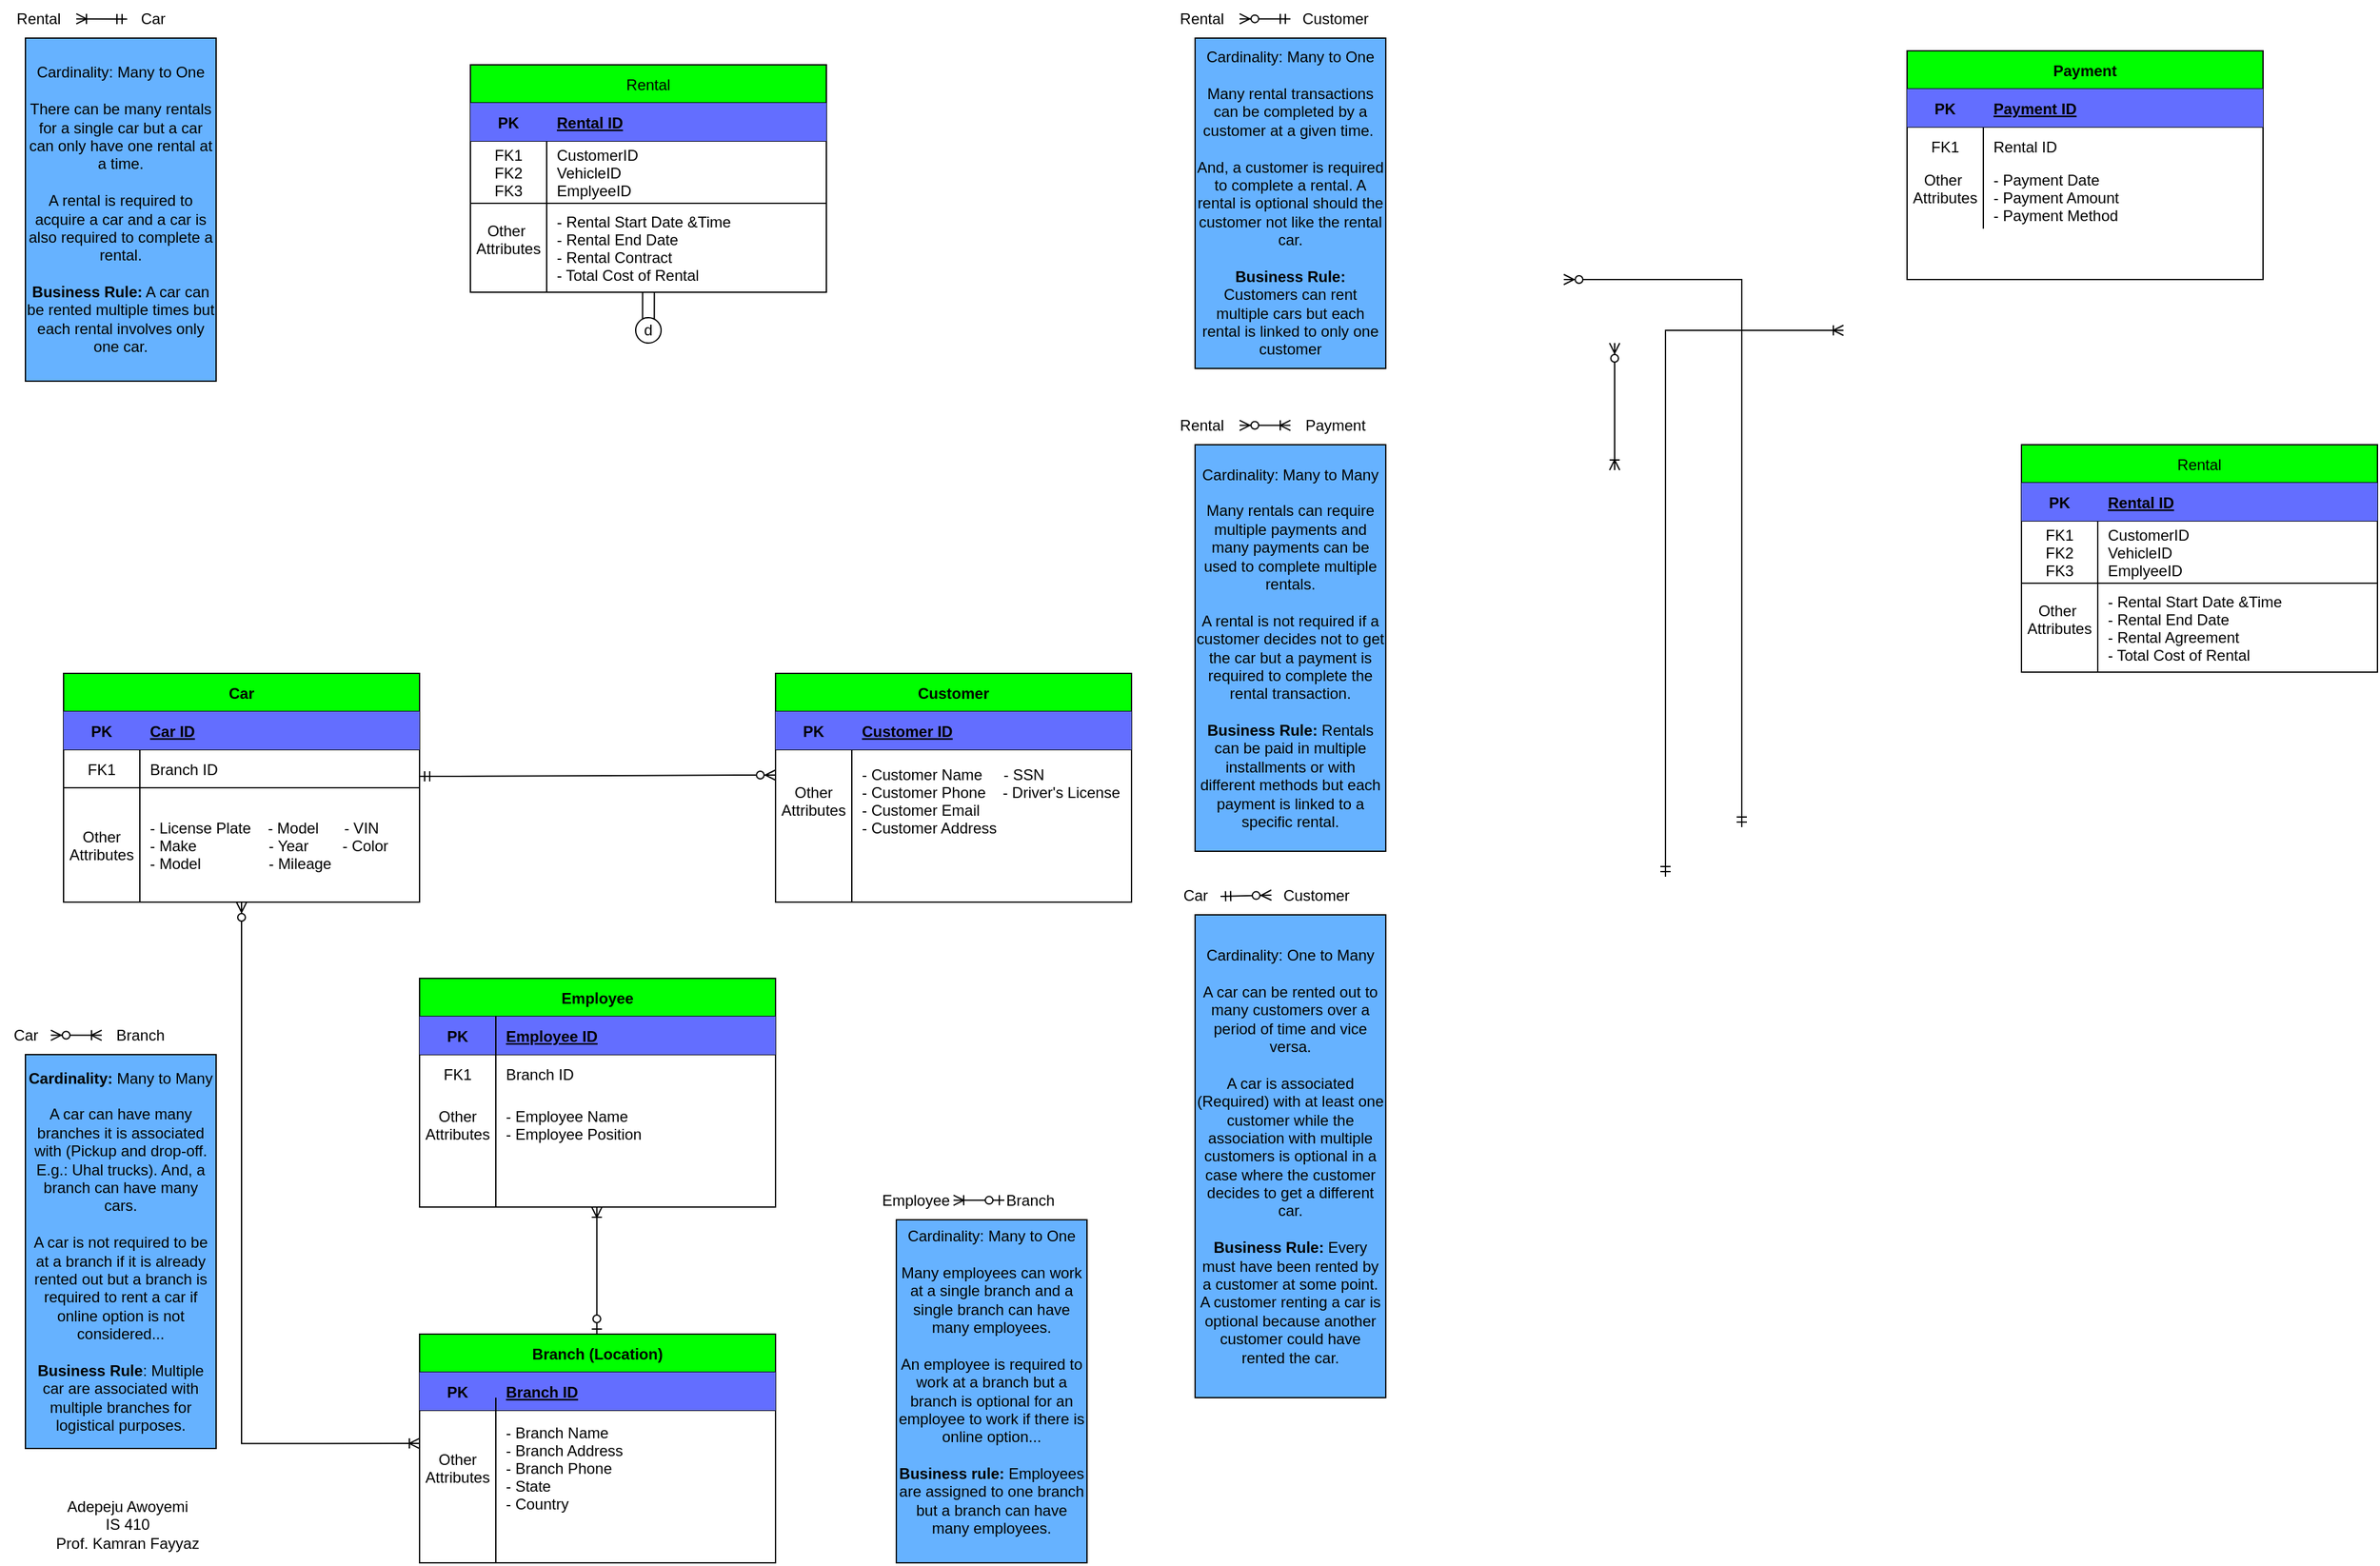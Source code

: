 <mxfile version="24.7.1" type="github">
  <diagram id="R2lEEEUBdFMjLlhIrx00" name="Page-1">
    <mxGraphModel dx="1318" dy="555" grid="1" gridSize="10" guides="1" tooltips="1" connect="1" arrows="1" fold="1" page="1" pageScale="1" pageWidth="850" pageHeight="1100" math="0" shadow="0" extFonts="Permanent Marker^https://fonts.googleapis.com/css?family=Permanent+Marker">
      <root>
        <mxCell id="0" />
        <mxCell id="1" parent="0" />
        <mxCell id="5-_W_V20jvPb3o29qMEB-1" value="Customer" style="shape=table;startSize=30;container=1;collapsible=1;childLayout=tableLayout;fixedRows=1;rowLines=0;fontStyle=1;align=center;resizeLast=1;fillColor=#00FF00;" vertex="1" parent="1">
          <mxGeometry x="640" y="530" width="280" height="180" as="geometry" />
        </mxCell>
        <mxCell id="5-_W_V20jvPb3o29qMEB-2" value="" style="shape=partialRectangle;collapsible=0;dropTarget=0;pointerEvents=0;fillColor=none;points=[[0,0.5],[1,0.5]];portConstraint=eastwest;top=0;left=0;right=0;bottom=1;" vertex="1" parent="5-_W_V20jvPb3o29qMEB-1">
          <mxGeometry y="30" width="280" height="30" as="geometry" />
        </mxCell>
        <mxCell id="5-_W_V20jvPb3o29qMEB-3" value="PK" style="shape=partialRectangle;overflow=hidden;connectable=0;fillColor=#636EFF;top=0;left=0;bottom=0;right=0;fontStyle=1;" vertex="1" parent="5-_W_V20jvPb3o29qMEB-2">
          <mxGeometry width="60" height="30" as="geometry">
            <mxRectangle width="60" height="30" as="alternateBounds" />
          </mxGeometry>
        </mxCell>
        <mxCell id="5-_W_V20jvPb3o29qMEB-4" value="Customer ID" style="shape=partialRectangle;overflow=hidden;connectable=0;fillColor=#636EFF;top=0;left=0;bottom=0;right=0;align=left;spacingLeft=6;fontStyle=5;" vertex="1" parent="5-_W_V20jvPb3o29qMEB-2">
          <mxGeometry x="60" width="220" height="30" as="geometry">
            <mxRectangle width="220" height="30" as="alternateBounds" />
          </mxGeometry>
        </mxCell>
        <mxCell id="5-_W_V20jvPb3o29qMEB-5" value="" style="shape=partialRectangle;collapsible=0;dropTarget=0;pointerEvents=0;fillColor=none;points=[[0,0.5],[1,0.5]];portConstraint=eastwest;top=0;left=0;right=0;bottom=0;" vertex="1" parent="5-_W_V20jvPb3o29qMEB-1">
          <mxGeometry y="60" width="280" height="80" as="geometry" />
        </mxCell>
        <mxCell id="5-_W_V20jvPb3o29qMEB-6" value="Other&#xa;Attributes" style="shape=partialRectangle;overflow=hidden;connectable=0;fillColor=none;top=0;left=0;bottom=0;right=0;" vertex="1" parent="5-_W_V20jvPb3o29qMEB-5">
          <mxGeometry width="60" height="80" as="geometry">
            <mxRectangle width="60" height="80" as="alternateBounds" />
          </mxGeometry>
        </mxCell>
        <mxCell id="5-_W_V20jvPb3o29qMEB-7" value="- Customer Name     - SSN&#xa;- Customer Phone    - Driver&#39;s License &#xa;- Customer Email&#xa;- Customer Address" style="shape=partialRectangle;overflow=hidden;connectable=0;fillColor=none;top=0;left=0;bottom=0;right=0;align=left;spacingLeft=6;" vertex="1" parent="5-_W_V20jvPb3o29qMEB-5">
          <mxGeometry x="60" width="220" height="80" as="geometry">
            <mxRectangle width="220" height="80" as="alternateBounds" />
          </mxGeometry>
        </mxCell>
        <mxCell id="5-_W_V20jvPb3o29qMEB-8" value="Employee" style="shape=table;startSize=30;container=1;collapsible=1;childLayout=tableLayout;fixedRows=1;rowLines=0;fontStyle=1;align=center;resizeLast=1;fillColor=#00FF00;" vertex="1" parent="1">
          <mxGeometry x="360" y="770" width="280" height="180" as="geometry" />
        </mxCell>
        <mxCell id="5-_W_V20jvPb3o29qMEB-9" value="" style="shape=partialRectangle;collapsible=0;dropTarget=0;pointerEvents=0;fillColor=none;points=[[0,0.5],[1,0.5]];portConstraint=eastwest;top=0;left=0;right=0;bottom=1;" vertex="1" parent="5-_W_V20jvPb3o29qMEB-8">
          <mxGeometry y="30" width="280" height="30" as="geometry" />
        </mxCell>
        <mxCell id="5-_W_V20jvPb3o29qMEB-10" value="PK" style="shape=partialRectangle;overflow=hidden;connectable=0;fillColor=#636EFF;top=0;left=0;bottom=0;right=0;fontStyle=1;" vertex="1" parent="5-_W_V20jvPb3o29qMEB-9">
          <mxGeometry width="60" height="30" as="geometry">
            <mxRectangle width="60" height="30" as="alternateBounds" />
          </mxGeometry>
        </mxCell>
        <mxCell id="5-_W_V20jvPb3o29qMEB-11" value="Employee ID" style="shape=partialRectangle;overflow=hidden;connectable=0;fillColor=#636EFF;top=0;left=0;bottom=0;right=0;align=left;spacingLeft=6;fontStyle=5;" vertex="1" parent="5-_W_V20jvPb3o29qMEB-9">
          <mxGeometry x="60" width="220" height="30" as="geometry">
            <mxRectangle width="220" height="30" as="alternateBounds" />
          </mxGeometry>
        </mxCell>
        <mxCell id="5-_W_V20jvPb3o29qMEB-12" value="" style="shape=partialRectangle;collapsible=0;dropTarget=0;pointerEvents=0;fillColor=none;points=[[0,0.5],[1,0.5]];portConstraint=eastwest;top=0;left=0;right=0;bottom=0;" vertex="1" parent="5-_W_V20jvPb3o29qMEB-8">
          <mxGeometry y="60" width="280" height="30" as="geometry" />
        </mxCell>
        <mxCell id="5-_W_V20jvPb3o29qMEB-13" value="FK1" style="shape=partialRectangle;overflow=hidden;connectable=0;fillColor=none;top=0;left=0;bottom=0;right=0;" vertex="1" parent="5-_W_V20jvPb3o29qMEB-12">
          <mxGeometry width="60" height="30" as="geometry">
            <mxRectangle width="60" height="30" as="alternateBounds" />
          </mxGeometry>
        </mxCell>
        <mxCell id="5-_W_V20jvPb3o29qMEB-14" value="Branch ID" style="shape=partialRectangle;overflow=hidden;connectable=0;fillColor=none;top=0;left=0;bottom=0;right=0;align=left;spacingLeft=6;" vertex="1" parent="5-_W_V20jvPb3o29qMEB-12">
          <mxGeometry x="60" width="220" height="30" as="geometry">
            <mxRectangle width="220" height="30" as="alternateBounds" />
          </mxGeometry>
        </mxCell>
        <mxCell id="5-_W_V20jvPb3o29qMEB-15" value="" style="shape=partialRectangle;collapsible=0;dropTarget=0;pointerEvents=0;fillColor=none;points=[[0,0.5],[1,0.5]];portConstraint=eastwest;top=0;left=0;right=0;bottom=0;" vertex="1" parent="5-_W_V20jvPb3o29qMEB-8">
          <mxGeometry y="90" width="280" height="50" as="geometry" />
        </mxCell>
        <mxCell id="5-_W_V20jvPb3o29qMEB-16" value="Other&#xa;Attributes" style="shape=partialRectangle;overflow=hidden;connectable=0;fillColor=none;top=0;left=0;bottom=0;right=0;" vertex="1" parent="5-_W_V20jvPb3o29qMEB-15">
          <mxGeometry width="60" height="50" as="geometry">
            <mxRectangle width="60" height="50" as="alternateBounds" />
          </mxGeometry>
        </mxCell>
        <mxCell id="5-_W_V20jvPb3o29qMEB-17" value="- Employee Name&#xa;- Employee Position" style="shape=partialRectangle;overflow=hidden;connectable=0;fillColor=none;top=0;left=0;bottom=0;right=0;align=left;spacingLeft=6;" vertex="1" parent="5-_W_V20jvPb3o29qMEB-15">
          <mxGeometry x="60" width="220" height="50" as="geometry">
            <mxRectangle width="220" height="50" as="alternateBounds" />
          </mxGeometry>
        </mxCell>
        <mxCell id="5-_W_V20jvPb3o29qMEB-18" value="Car" style="shape=table;startSize=30;container=1;collapsible=1;childLayout=tableLayout;fixedRows=1;rowLines=0;fontStyle=1;align=center;resizeLast=1;fillColor=#00FF00;" vertex="1" parent="1">
          <mxGeometry x="80" y="530" width="280" height="180" as="geometry">
            <mxRectangle x="120" y="120" width="100" height="30" as="alternateBounds" />
          </mxGeometry>
        </mxCell>
        <mxCell id="5-_W_V20jvPb3o29qMEB-19" value="" style="shape=partialRectangle;collapsible=0;dropTarget=0;pointerEvents=0;fillColor=none;points=[[0,0.5],[1,0.5]];portConstraint=eastwest;top=0;left=0;right=0;bottom=1;" vertex="1" parent="5-_W_V20jvPb3o29qMEB-18">
          <mxGeometry y="30" width="280" height="30" as="geometry" />
        </mxCell>
        <mxCell id="5-_W_V20jvPb3o29qMEB-20" value="PK" style="shape=partialRectangle;overflow=hidden;connectable=0;fillColor=#636EFF;top=0;left=0;bottom=0;right=0;fontStyle=1;" vertex="1" parent="5-_W_V20jvPb3o29qMEB-19">
          <mxGeometry width="60" height="30" as="geometry">
            <mxRectangle width="60" height="30" as="alternateBounds" />
          </mxGeometry>
        </mxCell>
        <mxCell id="5-_W_V20jvPb3o29qMEB-21" value="Car ID" style="shape=partialRectangle;overflow=hidden;connectable=0;fillColor=#636EFF;top=0;left=0;bottom=0;right=0;align=left;spacingLeft=6;fontStyle=5;" vertex="1" parent="5-_W_V20jvPb3o29qMEB-19">
          <mxGeometry x="60" width="220" height="30" as="geometry">
            <mxRectangle width="220" height="30" as="alternateBounds" />
          </mxGeometry>
        </mxCell>
        <mxCell id="5-_W_V20jvPb3o29qMEB-22" value="" style="shape=partialRectangle;collapsible=0;dropTarget=0;pointerEvents=0;fillColor=none;points=[[0,0.5],[1,0.5]];portConstraint=eastwest;top=0;left=0;right=0;bottom=0;" vertex="1" parent="5-_W_V20jvPb3o29qMEB-18">
          <mxGeometry y="60" width="280" height="30" as="geometry" />
        </mxCell>
        <mxCell id="5-_W_V20jvPb3o29qMEB-23" value="FK1" style="shape=partialRectangle;overflow=hidden;connectable=0;fillColor=none;top=0;left=0;bottom=0;right=0;" vertex="1" parent="5-_W_V20jvPb3o29qMEB-22">
          <mxGeometry width="60" height="30" as="geometry">
            <mxRectangle width="60" height="30" as="alternateBounds" />
          </mxGeometry>
        </mxCell>
        <mxCell id="5-_W_V20jvPb3o29qMEB-24" value="Branch ID" style="shape=partialRectangle;overflow=hidden;connectable=0;fillColor=none;top=0;left=0;bottom=0;right=0;align=left;spacingLeft=6;" vertex="1" parent="5-_W_V20jvPb3o29qMEB-22">
          <mxGeometry x="60" width="220" height="30" as="geometry">
            <mxRectangle width="220" height="30" as="alternateBounds" />
          </mxGeometry>
        </mxCell>
        <mxCell id="5-_W_V20jvPb3o29qMEB-25" value="" style="shape=partialRectangle;collapsible=0;dropTarget=0;pointerEvents=0;fillColor=none;points=[[0,0.5],[1,0.5]];portConstraint=eastwest;top=0;left=0;right=0;bottom=0;" vertex="1" parent="5-_W_V20jvPb3o29qMEB-18">
          <mxGeometry y="90" width="280" height="90" as="geometry" />
        </mxCell>
        <mxCell id="5-_W_V20jvPb3o29qMEB-26" value="Other&#xa;Attributes" style="shape=partialRectangle;overflow=hidden;connectable=0;fillColor=none;top=0;left=0;bottom=0;right=0;" vertex="1" parent="5-_W_V20jvPb3o29qMEB-25">
          <mxGeometry width="60" height="90" as="geometry">
            <mxRectangle width="60" height="90" as="alternateBounds" />
          </mxGeometry>
        </mxCell>
        <mxCell id="5-_W_V20jvPb3o29qMEB-27" value="- License Plate    - Model      - VIN&#xa;- Make                 - Year        - Color&#xa;- Model                - Mileage" style="shape=partialRectangle;overflow=hidden;connectable=0;fillColor=none;top=0;left=0;bottom=0;right=0;align=left;spacingLeft=6;" vertex="1" parent="5-_W_V20jvPb3o29qMEB-25">
          <mxGeometry x="60" width="220" height="90" as="geometry">
            <mxRectangle width="220" height="90" as="alternateBounds" />
          </mxGeometry>
        </mxCell>
        <mxCell id="5-_W_V20jvPb3o29qMEB-28" value="Rental" style="shape=table;startSize=30;container=1;collapsible=1;childLayout=tableLayout;fixedRows=1;rowLines=0;fontStyle=0;align=center;resizeLast=1;fillColor=#00FF00;" vertex="1" parent="1">
          <mxGeometry x="400" y="51" width="280" height="179" as="geometry" />
        </mxCell>
        <mxCell id="5-_W_V20jvPb3o29qMEB-29" value="" style="shape=partialRectangle;collapsible=0;dropTarget=0;pointerEvents=0;fillColor=none;points=[[0,0.5],[1,0.5]];portConstraint=eastwest;top=0;left=0;right=0;bottom=1;" vertex="1" parent="5-_W_V20jvPb3o29qMEB-28">
          <mxGeometry y="30" width="280" height="30" as="geometry" />
        </mxCell>
        <mxCell id="5-_W_V20jvPb3o29qMEB-30" value="PK" style="shape=partialRectangle;overflow=hidden;connectable=0;fillColor=#636EFF;top=0;left=0;bottom=0;right=0;fontStyle=1;" vertex="1" parent="5-_W_V20jvPb3o29qMEB-29">
          <mxGeometry width="60" height="30" as="geometry">
            <mxRectangle width="60" height="30" as="alternateBounds" />
          </mxGeometry>
        </mxCell>
        <mxCell id="5-_W_V20jvPb3o29qMEB-31" value="Rental ID" style="shape=partialRectangle;overflow=hidden;connectable=0;fillColor=#636EFF;top=0;left=0;bottom=0;right=0;align=left;spacingLeft=6;fontStyle=5;" vertex="1" parent="5-_W_V20jvPb3o29qMEB-29">
          <mxGeometry x="60" width="220" height="30" as="geometry">
            <mxRectangle width="220" height="30" as="alternateBounds" />
          </mxGeometry>
        </mxCell>
        <mxCell id="5-_W_V20jvPb3o29qMEB-32" value="" style="shape=partialRectangle;collapsible=0;dropTarget=0;pointerEvents=0;fillColor=none;points=[[0,0.5],[1,0.5]];portConstraint=eastwest;top=0;left=0;right=0;bottom=0;" vertex="1" parent="5-_W_V20jvPb3o29qMEB-28">
          <mxGeometry y="60" width="280" height="49" as="geometry" />
        </mxCell>
        <mxCell id="5-_W_V20jvPb3o29qMEB-33" value="FK1&#xa;FK2&#xa;FK3" style="shape=partialRectangle;overflow=hidden;connectable=0;fillColor=none;top=0;left=0;bottom=0;right=0;" vertex="1" parent="5-_W_V20jvPb3o29qMEB-32">
          <mxGeometry width="60" height="49" as="geometry">
            <mxRectangle width="60" height="49" as="alternateBounds" />
          </mxGeometry>
        </mxCell>
        <mxCell id="5-_W_V20jvPb3o29qMEB-34" value="CustomerID&#xa;VehicleID&#xa;EmplyeeID" style="shape=partialRectangle;overflow=hidden;connectable=0;fillColor=none;top=0;left=0;bottom=0;right=0;align=left;spacingLeft=6;" vertex="1" parent="5-_W_V20jvPb3o29qMEB-32">
          <mxGeometry x="60" width="220" height="49" as="geometry">
            <mxRectangle width="220" height="49" as="alternateBounds" />
          </mxGeometry>
        </mxCell>
        <mxCell id="5-_W_V20jvPb3o29qMEB-38" value="" style="shape=partialRectangle;collapsible=0;dropTarget=0;pointerEvents=0;fillColor=none;points=[[0,0.5],[1,0.5]];portConstraint=eastwest;top=0;left=0;right=0;bottom=0;" vertex="1" parent="5-_W_V20jvPb3o29qMEB-28">
          <mxGeometry y="109" width="280" height="70" as="geometry" />
        </mxCell>
        <mxCell id="5-_W_V20jvPb3o29qMEB-39" value="Other &#xa;Attributes&#xa;" style="shape=partialRectangle;overflow=hidden;connectable=0;fillColor=none;top=0;left=0;bottom=0;right=0;" vertex="1" parent="5-_W_V20jvPb3o29qMEB-38">
          <mxGeometry width="60" height="70" as="geometry">
            <mxRectangle width="60" height="70" as="alternateBounds" />
          </mxGeometry>
        </mxCell>
        <mxCell id="5-_W_V20jvPb3o29qMEB-40" value="- Rental Start Date &amp;Time&#xa;- Rental End Date &#xa;- Rental Contract&#xa;- Total Cost of Rental" style="shape=partialRectangle;overflow=hidden;connectable=0;fillColor=none;top=0;left=0;bottom=0;right=0;align=left;spacingLeft=6;" vertex="1" parent="5-_W_V20jvPb3o29qMEB-38">
          <mxGeometry x="60" width="220" height="70" as="geometry">
            <mxRectangle width="220" height="70" as="alternateBounds" />
          </mxGeometry>
        </mxCell>
        <mxCell id="5-_W_V20jvPb3o29qMEB-41" value="" style="endArrow=none;html=1;rounded=0;entryX=0.998;entryY=0;entryDx=0;entryDy=0;entryPerimeter=0;exitX=0;exitY=0;exitDx=0;exitDy=0;exitPerimeter=0;" edge="1" parent="5-_W_V20jvPb3o29qMEB-28" target="5-_W_V20jvPb3o29qMEB-38" source="5-_W_V20jvPb3o29qMEB-38">
          <mxGeometry width="50" height="50" relative="1" as="geometry">
            <mxPoint y="108" as="sourcePoint" />
            <mxPoint x="240" y="100" as="targetPoint" />
          </mxGeometry>
        </mxCell>
        <mxCell id="5-_W_V20jvPb3o29qMEB-42" value="Branch (Location)" style="shape=table;startSize=30;container=1;collapsible=1;childLayout=tableLayout;fixedRows=1;rowLines=0;fontStyle=1;align=center;resizeLast=1;fillColor=#00FF00;" vertex="1" parent="1">
          <mxGeometry x="360" y="1050" width="280" height="180" as="geometry" />
        </mxCell>
        <mxCell id="5-_W_V20jvPb3o29qMEB-43" value="" style="shape=partialRectangle;collapsible=0;dropTarget=0;pointerEvents=0;fillColor=none;points=[[0,0.5],[1,0.5]];portConstraint=eastwest;top=0;left=0;right=0;bottom=1;" vertex="1" parent="5-_W_V20jvPb3o29qMEB-42">
          <mxGeometry y="30" width="280" height="30" as="geometry" />
        </mxCell>
        <mxCell id="5-_W_V20jvPb3o29qMEB-44" value="PK" style="shape=partialRectangle;overflow=hidden;connectable=0;fillColor=#636EFF;top=0;left=0;bottom=0;right=0;fontStyle=1;" vertex="1" parent="5-_W_V20jvPb3o29qMEB-43">
          <mxGeometry width="60" height="30" as="geometry">
            <mxRectangle width="60" height="30" as="alternateBounds" />
          </mxGeometry>
        </mxCell>
        <mxCell id="5-_W_V20jvPb3o29qMEB-45" value="Branch ID" style="shape=partialRectangle;overflow=hidden;connectable=0;fillColor=#636EFF;top=0;left=0;bottom=0;right=0;align=left;spacingLeft=6;fontStyle=5;" vertex="1" parent="5-_W_V20jvPb3o29qMEB-43">
          <mxGeometry x="60" width="220" height="30" as="geometry">
            <mxRectangle width="220" height="30" as="alternateBounds" />
          </mxGeometry>
        </mxCell>
        <mxCell id="5-_W_V20jvPb3o29qMEB-46" value="" style="shape=partialRectangle;collapsible=0;dropTarget=0;pointerEvents=0;fillColor=none;points=[[0,0.5],[1,0.5]];portConstraint=eastwest;top=0;left=0;right=0;bottom=0;" vertex="1" parent="5-_W_V20jvPb3o29qMEB-42">
          <mxGeometry y="60" width="280" height="90" as="geometry" />
        </mxCell>
        <mxCell id="5-_W_V20jvPb3o29qMEB-47" value="Other&#xa;Attributes" style="shape=partialRectangle;overflow=hidden;connectable=0;fillColor=none;top=0;left=0;bottom=0;right=0;" vertex="1" parent="5-_W_V20jvPb3o29qMEB-46">
          <mxGeometry width="60" height="90" as="geometry">
            <mxRectangle width="60" height="90" as="alternateBounds" />
          </mxGeometry>
        </mxCell>
        <mxCell id="5-_W_V20jvPb3o29qMEB-48" value="- Branch Name&#xa;- Branch Address&#xa;- Branch Phone&#xa;- State&#xa;- Country" style="shape=partialRectangle;overflow=hidden;connectable=0;fillColor=none;top=0;left=0;bottom=0;right=0;align=left;spacingLeft=6;" vertex="1" parent="5-_W_V20jvPb3o29qMEB-46">
          <mxGeometry x="60" width="220" height="90" as="geometry">
            <mxRectangle width="220" height="90" as="alternateBounds" />
          </mxGeometry>
        </mxCell>
        <mxCell id="5-_W_V20jvPb3o29qMEB-49" value="Payment" style="shape=table;startSize=30;container=1;collapsible=1;childLayout=tableLayout;fixedRows=1;rowLines=0;fontStyle=1;align=center;resizeLast=1;fillColor=#00FF00;" vertex="1" parent="1">
          <mxGeometry x="1530" y="40" width="280" height="180" as="geometry" />
        </mxCell>
        <mxCell id="5-_W_V20jvPb3o29qMEB-50" value="" style="shape=partialRectangle;collapsible=0;dropTarget=0;pointerEvents=0;fillColor=none;points=[[0,0.5],[1,0.5]];portConstraint=eastwest;top=0;left=0;right=0;bottom=1;" vertex="1" parent="5-_W_V20jvPb3o29qMEB-49">
          <mxGeometry y="30" width="280" height="30" as="geometry" />
        </mxCell>
        <mxCell id="5-_W_V20jvPb3o29qMEB-51" value="PK" style="shape=partialRectangle;overflow=hidden;connectable=0;fillColor=#636EFF;top=0;left=0;bottom=0;right=0;fontStyle=1;" vertex="1" parent="5-_W_V20jvPb3o29qMEB-50">
          <mxGeometry width="60" height="30" as="geometry">
            <mxRectangle width="60" height="30" as="alternateBounds" />
          </mxGeometry>
        </mxCell>
        <mxCell id="5-_W_V20jvPb3o29qMEB-52" value="Payment ID" style="shape=partialRectangle;overflow=hidden;connectable=0;fillColor=#636EFF;top=0;left=0;bottom=0;right=0;align=left;spacingLeft=6;fontStyle=5;" vertex="1" parent="5-_W_V20jvPb3o29qMEB-50">
          <mxGeometry x="60" width="220" height="30" as="geometry">
            <mxRectangle width="220" height="30" as="alternateBounds" />
          </mxGeometry>
        </mxCell>
        <mxCell id="5-_W_V20jvPb3o29qMEB-53" value="" style="shape=partialRectangle;collapsible=0;dropTarget=0;pointerEvents=0;fillColor=none;points=[[0,0.5],[1,0.5]];portConstraint=eastwest;top=0;left=0;right=0;bottom=0;" vertex="1" parent="5-_W_V20jvPb3o29qMEB-49">
          <mxGeometry y="60" width="280" height="30" as="geometry" />
        </mxCell>
        <mxCell id="5-_W_V20jvPb3o29qMEB-54" value="FK1" style="shape=partialRectangle;overflow=hidden;connectable=0;fillColor=none;top=0;left=0;bottom=0;right=0;" vertex="1" parent="5-_W_V20jvPb3o29qMEB-53">
          <mxGeometry width="60" height="30" as="geometry">
            <mxRectangle width="60" height="30" as="alternateBounds" />
          </mxGeometry>
        </mxCell>
        <mxCell id="5-_W_V20jvPb3o29qMEB-55" value="Rental ID" style="shape=partialRectangle;overflow=hidden;connectable=0;fillColor=none;top=0;left=0;bottom=0;right=0;align=left;spacingLeft=6;" vertex="1" parent="5-_W_V20jvPb3o29qMEB-53">
          <mxGeometry x="60" width="220" height="30" as="geometry">
            <mxRectangle width="220" height="30" as="alternateBounds" />
          </mxGeometry>
        </mxCell>
        <mxCell id="5-_W_V20jvPb3o29qMEB-56" value="" style="shape=partialRectangle;collapsible=0;dropTarget=0;pointerEvents=0;fillColor=none;points=[[0,0.5],[1,0.5]];portConstraint=eastwest;top=0;left=0;right=0;bottom=0;" vertex="1" parent="5-_W_V20jvPb3o29qMEB-49">
          <mxGeometry y="90" width="280" height="50" as="geometry" />
        </mxCell>
        <mxCell id="5-_W_V20jvPb3o29qMEB-57" value="Other &#xa;Attributes&#xa;" style="shape=partialRectangle;overflow=hidden;connectable=0;fillColor=none;top=0;left=0;bottom=0;right=0;" vertex="1" parent="5-_W_V20jvPb3o29qMEB-56">
          <mxGeometry width="60" height="50" as="geometry">
            <mxRectangle width="60" height="50" as="alternateBounds" />
          </mxGeometry>
        </mxCell>
        <mxCell id="5-_W_V20jvPb3o29qMEB-58" value="- Payment Date&#xa;- Payment Amount&#xa;- Payment Method" style="shape=partialRectangle;overflow=hidden;connectable=0;fillColor=none;top=0;left=0;bottom=0;right=0;align=left;spacingLeft=6;" vertex="1" parent="5-_W_V20jvPb3o29qMEB-56">
          <mxGeometry x="60" width="220" height="50" as="geometry">
            <mxRectangle width="220" height="50" as="alternateBounds" />
          </mxGeometry>
        </mxCell>
        <mxCell id="5-_W_V20jvPb3o29qMEB-59" value="" style="fontSize=12;html=1;endArrow=ERoneToMany;startArrow=ERmandOne;rounded=0;jumpStyle=line;elbow=vertical;exitX=0.5;exitY=0;exitDx=0;exitDy=0;" edge="1" parent="1">
          <mxGeometry width="100" height="100" relative="1" as="geometry">
            <mxPoint x="1340" y="690" as="sourcePoint" />
            <mxPoint x="1480" y="260" as="targetPoint" />
            <Array as="points">
              <mxPoint x="1340" y="390" />
              <mxPoint x="1340" y="320" />
              <mxPoint x="1340" y="260" />
            </Array>
          </mxGeometry>
        </mxCell>
        <mxCell id="5-_W_V20jvPb3o29qMEB-60" value="" style="edgeStyle=entityRelationEdgeStyle;fontSize=12;html=1;endArrow=ERzeroToMany;startArrow=ERmandOne;rounded=0;" edge="1" parent="1">
          <mxGeometry width="100" height="100" relative="1" as="geometry">
            <mxPoint x="360" y="611" as="sourcePoint" />
            <mxPoint x="640" y="610" as="targetPoint" />
          </mxGeometry>
        </mxCell>
        <mxCell id="5-_W_V20jvPb3o29qMEB-61" value="" style="edgeStyle=elbowEdgeStyle;fontSize=12;html=1;endArrow=ERzeroToMany;startArrow=ERmandOne;rounded=0;" edge="1" parent="1">
          <mxGeometry width="100" height="100" relative="1" as="geometry">
            <mxPoint x="1400" y="651" as="sourcePoint" />
            <mxPoint x="1260" y="220" as="targetPoint" />
            <Array as="points">
              <mxPoint x="1400" y="431" />
            </Array>
          </mxGeometry>
        </mxCell>
        <mxCell id="5-_W_V20jvPb3o29qMEB-62" value="" style="edgeStyle=elbowEdgeStyle;fontSize=12;html=1;endArrow=ERoneToMany;startArrow=ERzeroToOne;rounded=0;elbow=vertical;" edge="1" parent="1">
          <mxGeometry width="100" height="100" relative="1" as="geometry">
            <mxPoint x="499.44" y="1050" as="sourcePoint" />
            <mxPoint x="499.44" y="950" as="targetPoint" />
            <Array as="points">
              <mxPoint x="469.44" y="1000" />
            </Array>
          </mxGeometry>
        </mxCell>
        <mxCell id="5-_W_V20jvPb3o29qMEB-64" value="" style="endArrow=none;html=1;rounded=0;" edge="1" parent="1">
          <mxGeometry width="50" height="50" relative="1" as="geometry">
            <mxPoint x="80" y="620" as="sourcePoint" />
            <mxPoint x="360" y="620" as="targetPoint" />
          </mxGeometry>
        </mxCell>
        <mxCell id="5-_W_V20jvPb3o29qMEB-65" value="" style="endArrow=none;html=1;rounded=0;" edge="1" parent="1">
          <mxGeometry width="50" height="50" relative="1" as="geometry">
            <mxPoint x="140" y="670" as="sourcePoint" />
            <mxPoint x="140" y="620" as="targetPoint" />
          </mxGeometry>
        </mxCell>
        <mxCell id="5-_W_V20jvPb3o29qMEB-68" value="" style="endArrow=none;html=1;rounded=0;" edge="1" parent="1">
          <mxGeometry width="50" height="50" relative="1" as="geometry">
            <mxPoint x="420" y="950" as="sourcePoint" />
            <mxPoint x="420" y="800" as="targetPoint" />
          </mxGeometry>
        </mxCell>
        <mxCell id="5-_W_V20jvPb3o29qMEB-69" value="" style="fontSize=12;html=1;endArrow=ERoneToMany;startArrow=ERzeroToMany;rounded=0;" edge="1" parent="1">
          <mxGeometry width="100" height="100" relative="1" as="geometry">
            <mxPoint x="1300" y="270" as="sourcePoint" />
            <mxPoint x="1300" y="370" as="targetPoint" />
          </mxGeometry>
        </mxCell>
        <mxCell id="5-_W_V20jvPb3o29qMEB-70" value="" style="edgeStyle=orthogonalEdgeStyle;fontSize=12;html=1;endArrow=ERoneToMany;startArrow=ERzeroToMany;rounded=0;entryX=0;entryY=0.5;entryDx=0;entryDy=0;" edge="1" parent="1" source="5-_W_V20jvPb3o29qMEB-25">
          <mxGeometry width="100" height="100" relative="1" as="geometry">
            <mxPoint x="200" y="719.997" as="sourcePoint" />
            <mxPoint x="360" y="1136.05" as="targetPoint" />
            <Array as="points">
              <mxPoint x="220" y="1136" />
            </Array>
          </mxGeometry>
        </mxCell>
        <mxCell id="5-_W_V20jvPb3o29qMEB-71" value="" style="fontSize=12;html=1;endArrow=ERoneToMany;startArrow=ERmandOne;rounded=0;jumpStyle=line;elbow=vertical;entryX=-0.088;entryY=0.548;entryDx=0;entryDy=0;entryPerimeter=0;" edge="1" parent="1">
          <mxGeometry width="100" height="100" relative="1" as="geometry">
            <mxPoint x="130" y="15" as="sourcePoint" />
            <mxPoint x="90" y="14.82" as="targetPoint" />
            <Array as="points" />
          </mxGeometry>
        </mxCell>
        <mxCell id="5-_W_V20jvPb3o29qMEB-72" value="Car" style="text;html=1;align=center;verticalAlign=middle;resizable=0;points=[];autosize=1;strokeColor=none;fillColor=none;" vertex="1" parent="1">
          <mxGeometry x="130" width="40" height="30" as="geometry" />
        </mxCell>
        <mxCell id="5-_W_V20jvPb3o29qMEB-73" value="Rental" style="text;html=1;align=center;verticalAlign=middle;resizable=0;points=[];autosize=1;strokeColor=none;fillColor=none;" vertex="1" parent="1">
          <mxGeometry x="30" width="60" height="30" as="geometry" />
        </mxCell>
        <mxCell id="5-_W_V20jvPb3o29qMEB-74" value="Rental" style="text;html=1;align=center;verticalAlign=middle;resizable=0;points=[];autosize=1;strokeColor=none;fillColor=none;" vertex="1" parent="1">
          <mxGeometry x="945" y="320" width="60" height="30" as="geometry" />
        </mxCell>
        <mxCell id="5-_W_V20jvPb3o29qMEB-75" value="" style="fontSize=12;html=1;endArrow=ERoneToMany;startArrow=ERzeroToMany;rounded=0;" edge="1" parent="1">
          <mxGeometry width="100" height="100" relative="1" as="geometry">
            <mxPoint x="1005" y="334.77" as="sourcePoint" />
            <mxPoint x="1045" y="334.77" as="targetPoint" />
          </mxGeometry>
        </mxCell>
        <mxCell id="5-_W_V20jvPb3o29qMEB-76" value="Payment" style="text;html=1;align=center;verticalAlign=middle;resizable=0;points=[];autosize=1;strokeColor=none;fillColor=none;" vertex="1" parent="1">
          <mxGeometry x="1045" y="320" width="70" height="30" as="geometry" />
        </mxCell>
        <mxCell id="5-_W_V20jvPb3o29qMEB-77" value="Customer" style="text;html=1;align=center;verticalAlign=middle;resizable=0;points=[];autosize=1;strokeColor=none;fillColor=none;" vertex="1" parent="1">
          <mxGeometry x="1040" width="80" height="30" as="geometry" />
        </mxCell>
        <mxCell id="5-_W_V20jvPb3o29qMEB-78" value="" style="fontSize=12;html=1;endArrow=ERzeroToMany;startArrow=ERmandOne;rounded=0;" edge="1" parent="1">
          <mxGeometry width="100" height="100" relative="1" as="geometry">
            <mxPoint x="1045" y="14.82" as="sourcePoint" />
            <mxPoint x="1005" y="14.82" as="targetPoint" />
          </mxGeometry>
        </mxCell>
        <mxCell id="5-_W_V20jvPb3o29qMEB-79" value="Rental" style="text;html=1;align=center;verticalAlign=middle;resizable=0;points=[];autosize=1;strokeColor=none;fillColor=none;" vertex="1" parent="1">
          <mxGeometry x="945" width="60" height="30" as="geometry" />
        </mxCell>
        <mxCell id="5-_W_V20jvPb3o29qMEB-80" value="Car" style="text;html=1;align=center;verticalAlign=middle;resizable=0;points=[];autosize=1;strokeColor=none;fillColor=none;" vertex="1" parent="1">
          <mxGeometry x="950" y="690" width="40" height="30" as="geometry" />
        </mxCell>
        <mxCell id="5-_W_V20jvPb3o29qMEB-81" value="Customer" style="text;html=1;align=center;verticalAlign=middle;resizable=0;points=[];autosize=1;strokeColor=none;fillColor=none;" vertex="1" parent="1">
          <mxGeometry x="1025" y="690" width="80" height="30" as="geometry" />
        </mxCell>
        <mxCell id="5-_W_V20jvPb3o29qMEB-82" value="" style="fontSize=12;html=1;endArrow=ERzeroToMany;startArrow=ERmandOne;rounded=0;" edge="1" parent="1">
          <mxGeometry width="100" height="100" relative="1" as="geometry">
            <mxPoint x="990" y="705.5" as="sourcePoint" />
            <mxPoint x="1030" y="704.5" as="targetPoint" />
          </mxGeometry>
        </mxCell>
        <mxCell id="5-_W_V20jvPb3o29qMEB-83" value="" style="fontSize=12;html=1;endArrow=ERoneToMany;startArrow=ERzeroToMany;rounded=0;" edge="1" parent="1">
          <mxGeometry width="100" height="100" relative="1" as="geometry">
            <mxPoint x="70" y="814.76" as="sourcePoint" />
            <mxPoint x="110" y="814.76" as="targetPoint" />
            <Array as="points">
              <mxPoint x="80" y="814.76" />
            </Array>
          </mxGeometry>
        </mxCell>
        <mxCell id="5-_W_V20jvPb3o29qMEB-84" value="Car" style="text;html=1;align=center;verticalAlign=middle;resizable=0;points=[];autosize=1;strokeColor=none;fillColor=none;" vertex="1" parent="1">
          <mxGeometry x="30" y="800" width="40" height="30" as="geometry" />
        </mxCell>
        <mxCell id="5-_W_V20jvPb3o29qMEB-85" value="Branch" style="text;html=1;align=center;verticalAlign=middle;resizable=0;points=[];autosize=1;strokeColor=none;fillColor=none;" vertex="1" parent="1">
          <mxGeometry x="110" y="800" width="60" height="30" as="geometry" />
        </mxCell>
        <mxCell id="5-_W_V20jvPb3o29qMEB-86" value="Employee" style="text;html=1;align=center;verticalAlign=middle;resizable=0;points=[];autosize=1;strokeColor=none;fillColor=none;" vertex="1" parent="1">
          <mxGeometry x="710" y="930" width="80" height="30" as="geometry" />
        </mxCell>
        <mxCell id="5-_W_V20jvPb3o29qMEB-87" value="Branch" style="text;html=1;align=center;verticalAlign=middle;resizable=0;points=[];autosize=1;strokeColor=none;fillColor=none;" vertex="1" parent="1">
          <mxGeometry x="810" y="930" width="60" height="30" as="geometry" />
        </mxCell>
        <mxCell id="5-_W_V20jvPb3o29qMEB-88" value="" style="edgeStyle=elbowEdgeStyle;fontSize=12;html=1;endArrow=ERoneToMany;startArrow=ERzeroToOne;rounded=0;elbow=vertical;" edge="1" parent="1">
          <mxGeometry width="100" height="100" relative="1" as="geometry">
            <mxPoint x="820" y="944.68" as="sourcePoint" />
            <mxPoint x="780" y="944.68" as="targetPoint" />
            <Array as="points">
              <mxPoint x="820" y="944.68" />
            </Array>
          </mxGeometry>
        </mxCell>
        <mxCell id="5-_W_V20jvPb3o29qMEB-89" value="" style="endArrow=none;html=1;rounded=0;" edge="1" parent="1">
          <mxGeometry width="50" height="50" relative="1" as="geometry">
            <mxPoint x="420" y="1230" as="sourcePoint" />
            <mxPoint x="420" y="1100" as="targetPoint" />
          </mxGeometry>
        </mxCell>
        <mxCell id="5-_W_V20jvPb3o29qMEB-90" value="" style="endArrow=none;html=1;rounded=0;" edge="1" parent="1">
          <mxGeometry width="50" height="50" relative="1" as="geometry">
            <mxPoint x="700" y="710" as="sourcePoint" />
            <mxPoint x="700" y="590" as="targetPoint" />
          </mxGeometry>
        </mxCell>
        <mxCell id="5-_W_V20jvPb3o29qMEB-91" value="Cardinality: Many to One&lt;div&gt;&lt;br&gt;&lt;/div&gt;&lt;div&gt;There can be many rentals for a single car but a car can only have one rental at a time.&lt;br&gt;&lt;br&gt;A rental is required to acquire a car and a car is also required to complete a rental.&lt;/div&gt;&lt;div&gt;&lt;br&gt;&lt;/div&gt;&lt;div&gt;&lt;b&gt;Business Rule:&lt;/b&gt; A car can be rented multiple times but each rental involves only one car.&lt;/div&gt;" style="whiteSpace=wrap;html=1;fillColor=#66B2FF;" vertex="1" parent="1">
          <mxGeometry x="50" y="30" width="150" height="270" as="geometry" />
        </mxCell>
        <mxCell id="5-_W_V20jvPb3o29qMEB-92" value="&lt;b&gt;Cardinality:&lt;/b&gt; Many to Many&lt;div&gt;&lt;br&gt;&lt;/div&gt;&lt;div&gt;A car can have many branches it is associated with (Pickup and drop-off. E.g.: Uhal trucks). And, a branch can have many cars.&lt;/div&gt;&lt;div&gt;&lt;br&gt;&lt;/div&gt;&lt;div&gt;A car is not required to be at a branch if it is already rented out but a branch is required to rent a car if online option is not considered...&lt;/div&gt;&lt;div&gt;&lt;br&gt;&lt;/div&gt;&lt;div&gt;&lt;b&gt;Business Rule&lt;/b&gt;: Multiple car are associated with multiple branches for logistical purposes.&lt;/div&gt;" style="whiteSpace=wrap;html=1;fillColor=#66B2FF;" vertex="1" parent="1">
          <mxGeometry x="50" y="830" width="150" height="310" as="geometry" />
        </mxCell>
        <mxCell id="5-_W_V20jvPb3o29qMEB-93" value="Cardinality: One to Many&lt;div&gt;&lt;br&gt;&lt;/div&gt;&lt;div&gt;A car can be rented out to many customers over a period of time and vice versa.&lt;/div&gt;&lt;div&gt;&lt;br&gt;&lt;/div&gt;&lt;div&gt;A car is associated (Required) with at least one customer while the association with multiple customers is optional in a case where the customer decides to get a different car.&lt;/div&gt;&lt;div&gt;&lt;br&gt;&lt;/div&gt;&lt;div&gt;&lt;b&gt;Business Rule:&lt;/b&gt; Every must have been rented by a customer at some point. A customer renting a car is optional because another customer could have rented the car.&lt;/div&gt;" style="whiteSpace=wrap;html=1;fillColor=#66B2FF;" vertex="1" parent="1">
          <mxGeometry x="970" y="720" width="150" height="380" as="geometry" />
        </mxCell>
        <mxCell id="5-_W_V20jvPb3o29qMEB-94" value="Cardinality: Many to One&lt;div&gt;&lt;br&gt;&lt;/div&gt;&lt;div&gt;Many employees can work at a single branch and a single branch can have many employees.&lt;/div&gt;&lt;div&gt;&lt;br&gt;&lt;/div&gt;&lt;div&gt;An employee is required to work at a branch but a branch is optional for an employee to work if there is online option...&lt;/div&gt;&lt;div&gt;&lt;br&gt;&lt;/div&gt;&lt;div&gt;&lt;b&gt;Business rule:&lt;/b&gt; Employees are assigned to one branch but a branch can have many employees.&lt;/div&gt;&lt;div&gt;&lt;br&gt;&lt;/div&gt;" style="whiteSpace=wrap;html=1;fillColor=#66B2FF;" vertex="1" parent="1">
          <mxGeometry x="735" y="960" width="150" height="270" as="geometry" />
        </mxCell>
        <mxCell id="5-_W_V20jvPb3o29qMEB-95" value="Cardinality: Many to Many&lt;div&gt;&lt;br&gt;&lt;/div&gt;&lt;div&gt;Many rentals can require multiple payments and many payments can be used to complete multiple rentals.&lt;/div&gt;&lt;div&gt;&lt;br&gt;&lt;/div&gt;&lt;div&gt;A rental is not required if a customer decides not to get the car but a payment is required to complete the rental transaction.&lt;/div&gt;&lt;div&gt;&lt;br&gt;&lt;/div&gt;&lt;div&gt;&lt;b&gt;Business Rule:&lt;/b&gt; Rentals can be paid in multiple installments or with different methods but each payment is linked to a specific rental.&lt;/div&gt;" style="whiteSpace=wrap;html=1;fillColor=#66B2FF;" vertex="1" parent="1">
          <mxGeometry x="970" y="350" width="150" height="320" as="geometry" />
        </mxCell>
        <mxCell id="5-_W_V20jvPb3o29qMEB-96" value="Cardinality: Many to One&lt;div&gt;&lt;br&gt;&lt;/div&gt;&lt;div&gt;Many rental transactions can be completed by a customer at a given time.&amp;nbsp;&lt;/div&gt;&lt;div&gt;&lt;br&gt;&lt;/div&gt;&lt;div&gt;And, a customer is required to complete a rental. A rental is optional should the customer not like the rental car.&lt;/div&gt;&lt;div&gt;&lt;br&gt;&lt;/div&gt;&lt;div&gt;&lt;b&gt;Business Rule:&lt;/b&gt; Customers can rent multiple cars but each rental is linked to only one customer&lt;/div&gt;" style="whiteSpace=wrap;html=1;fillColor=#66B2FF;" vertex="1" parent="1">
          <mxGeometry x="970" y="30" width="150" height="260" as="geometry" />
        </mxCell>
        <mxCell id="5-_W_V20jvPb3o29qMEB-97" value="Adepeju Awoyemi&lt;div&gt;IS 410&lt;/div&gt;&lt;div&gt;Prof. Kamran Fayyaz&lt;/div&gt;" style="text;html=1;align=center;verticalAlign=middle;resizable=0;points=[];autosize=1;strokeColor=none;fillColor=none;" vertex="1" parent="1">
          <mxGeometry x="60" y="1170" width="140" height="60" as="geometry" />
        </mxCell>
        <mxCell id="5-_W_V20jvPb3o29qMEB-99" value="Rental" style="shape=table;startSize=30;container=1;collapsible=1;childLayout=tableLayout;fixedRows=1;rowLines=0;fontStyle=0;align=center;resizeLast=1;fillColor=#00FF00;" vertex="1" parent="1">
          <mxGeometry x="1620" y="350" width="280" height="179" as="geometry" />
        </mxCell>
        <mxCell id="5-_W_V20jvPb3o29qMEB-100" value="" style="shape=partialRectangle;collapsible=0;dropTarget=0;pointerEvents=0;fillColor=none;points=[[0,0.5],[1,0.5]];portConstraint=eastwest;top=0;left=0;right=0;bottom=1;" vertex="1" parent="5-_W_V20jvPb3o29qMEB-99">
          <mxGeometry y="30" width="280" height="30" as="geometry" />
        </mxCell>
        <mxCell id="5-_W_V20jvPb3o29qMEB-101" value="PK" style="shape=partialRectangle;overflow=hidden;connectable=0;fillColor=#636EFF;top=0;left=0;bottom=0;right=0;fontStyle=1;" vertex="1" parent="5-_W_V20jvPb3o29qMEB-100">
          <mxGeometry width="60" height="30" as="geometry">
            <mxRectangle width="60" height="30" as="alternateBounds" />
          </mxGeometry>
        </mxCell>
        <mxCell id="5-_W_V20jvPb3o29qMEB-102" value="Rental ID" style="shape=partialRectangle;overflow=hidden;connectable=0;fillColor=#636EFF;top=0;left=0;bottom=0;right=0;align=left;spacingLeft=6;fontStyle=5;" vertex="1" parent="5-_W_V20jvPb3o29qMEB-100">
          <mxGeometry x="60" width="220" height="30" as="geometry">
            <mxRectangle width="220" height="30" as="alternateBounds" />
          </mxGeometry>
        </mxCell>
        <mxCell id="5-_W_V20jvPb3o29qMEB-103" value="" style="shape=partialRectangle;collapsible=0;dropTarget=0;pointerEvents=0;fillColor=none;points=[[0,0.5],[1,0.5]];portConstraint=eastwest;top=0;left=0;right=0;bottom=0;" vertex="1" parent="5-_W_V20jvPb3o29qMEB-99">
          <mxGeometry y="60" width="280" height="49" as="geometry" />
        </mxCell>
        <mxCell id="5-_W_V20jvPb3o29qMEB-104" value="FK1&#xa;FK2&#xa;FK3" style="shape=partialRectangle;overflow=hidden;connectable=0;fillColor=none;top=0;left=0;bottom=0;right=0;" vertex="1" parent="5-_W_V20jvPb3o29qMEB-103">
          <mxGeometry width="60" height="49" as="geometry">
            <mxRectangle width="60" height="49" as="alternateBounds" />
          </mxGeometry>
        </mxCell>
        <mxCell id="5-_W_V20jvPb3o29qMEB-105" value="CustomerID&#xa;VehicleID&#xa;EmplyeeID" style="shape=partialRectangle;overflow=hidden;connectable=0;fillColor=none;top=0;left=0;bottom=0;right=0;align=left;spacingLeft=6;" vertex="1" parent="5-_W_V20jvPb3o29qMEB-103">
          <mxGeometry x="60" width="220" height="49" as="geometry">
            <mxRectangle width="220" height="49" as="alternateBounds" />
          </mxGeometry>
        </mxCell>
        <mxCell id="5-_W_V20jvPb3o29qMEB-106" value="" style="shape=partialRectangle;collapsible=0;dropTarget=0;pointerEvents=0;fillColor=none;points=[[0,0.5],[1,0.5]];portConstraint=eastwest;top=0;left=0;right=0;bottom=0;" vertex="1" parent="5-_W_V20jvPb3o29qMEB-99">
          <mxGeometry y="109" width="280" height="70" as="geometry" />
        </mxCell>
        <mxCell id="5-_W_V20jvPb3o29qMEB-107" value="Other &#xa;Attributes&#xa;" style="shape=partialRectangle;overflow=hidden;connectable=0;fillColor=none;top=0;left=0;bottom=0;right=0;" vertex="1" parent="5-_W_V20jvPb3o29qMEB-106">
          <mxGeometry width="60" height="70" as="geometry">
            <mxRectangle width="60" height="70" as="alternateBounds" />
          </mxGeometry>
        </mxCell>
        <mxCell id="5-_W_V20jvPb3o29qMEB-108" value="- Rental Start Date &amp;Time&#xa;- Rental End Date &#xa;- Rental Agreement&#xa;- Total Cost of Rental" style="shape=partialRectangle;overflow=hidden;connectable=0;fillColor=none;top=0;left=0;bottom=0;right=0;align=left;spacingLeft=6;" vertex="1" parent="5-_W_V20jvPb3o29qMEB-106">
          <mxGeometry x="60" width="220" height="70" as="geometry">
            <mxRectangle width="220" height="70" as="alternateBounds" />
          </mxGeometry>
        </mxCell>
        <mxCell id="5-_W_V20jvPb3o29qMEB-109" value="" style="endArrow=none;html=1;rounded=0;entryX=0.998;entryY=0;entryDx=0;entryDy=0;entryPerimeter=0;exitX=0;exitY=0;exitDx=0;exitDy=0;exitPerimeter=0;" edge="1" parent="5-_W_V20jvPb3o29qMEB-99" source="5-_W_V20jvPb3o29qMEB-106" target="5-_W_V20jvPb3o29qMEB-106">
          <mxGeometry width="50" height="50" relative="1" as="geometry">
            <mxPoint y="108" as="sourcePoint" />
            <mxPoint x="240" y="100" as="targetPoint" />
          </mxGeometry>
        </mxCell>
        <mxCell id="5-_W_V20jvPb3o29qMEB-110" value="" style="shape=link;html=1;rounded=0;exitX=0.497;exitY=1.051;exitDx=0;exitDy=0;exitPerimeter=0;width=-9.259;" edge="1" parent="1">
          <mxGeometry width="100" relative="1" as="geometry">
            <mxPoint x="540.06" y="230" as="sourcePoint" />
            <mxPoint x="540" y="260" as="targetPoint" />
          </mxGeometry>
        </mxCell>
        <mxCell id="5-_W_V20jvPb3o29qMEB-111" value="d" style="ellipse;whiteSpace=wrap;html=1;aspect=fixed;" vertex="1" parent="1">
          <mxGeometry x="530" y="250" width="20" height="20" as="geometry" />
        </mxCell>
      </root>
    </mxGraphModel>
  </diagram>
</mxfile>

